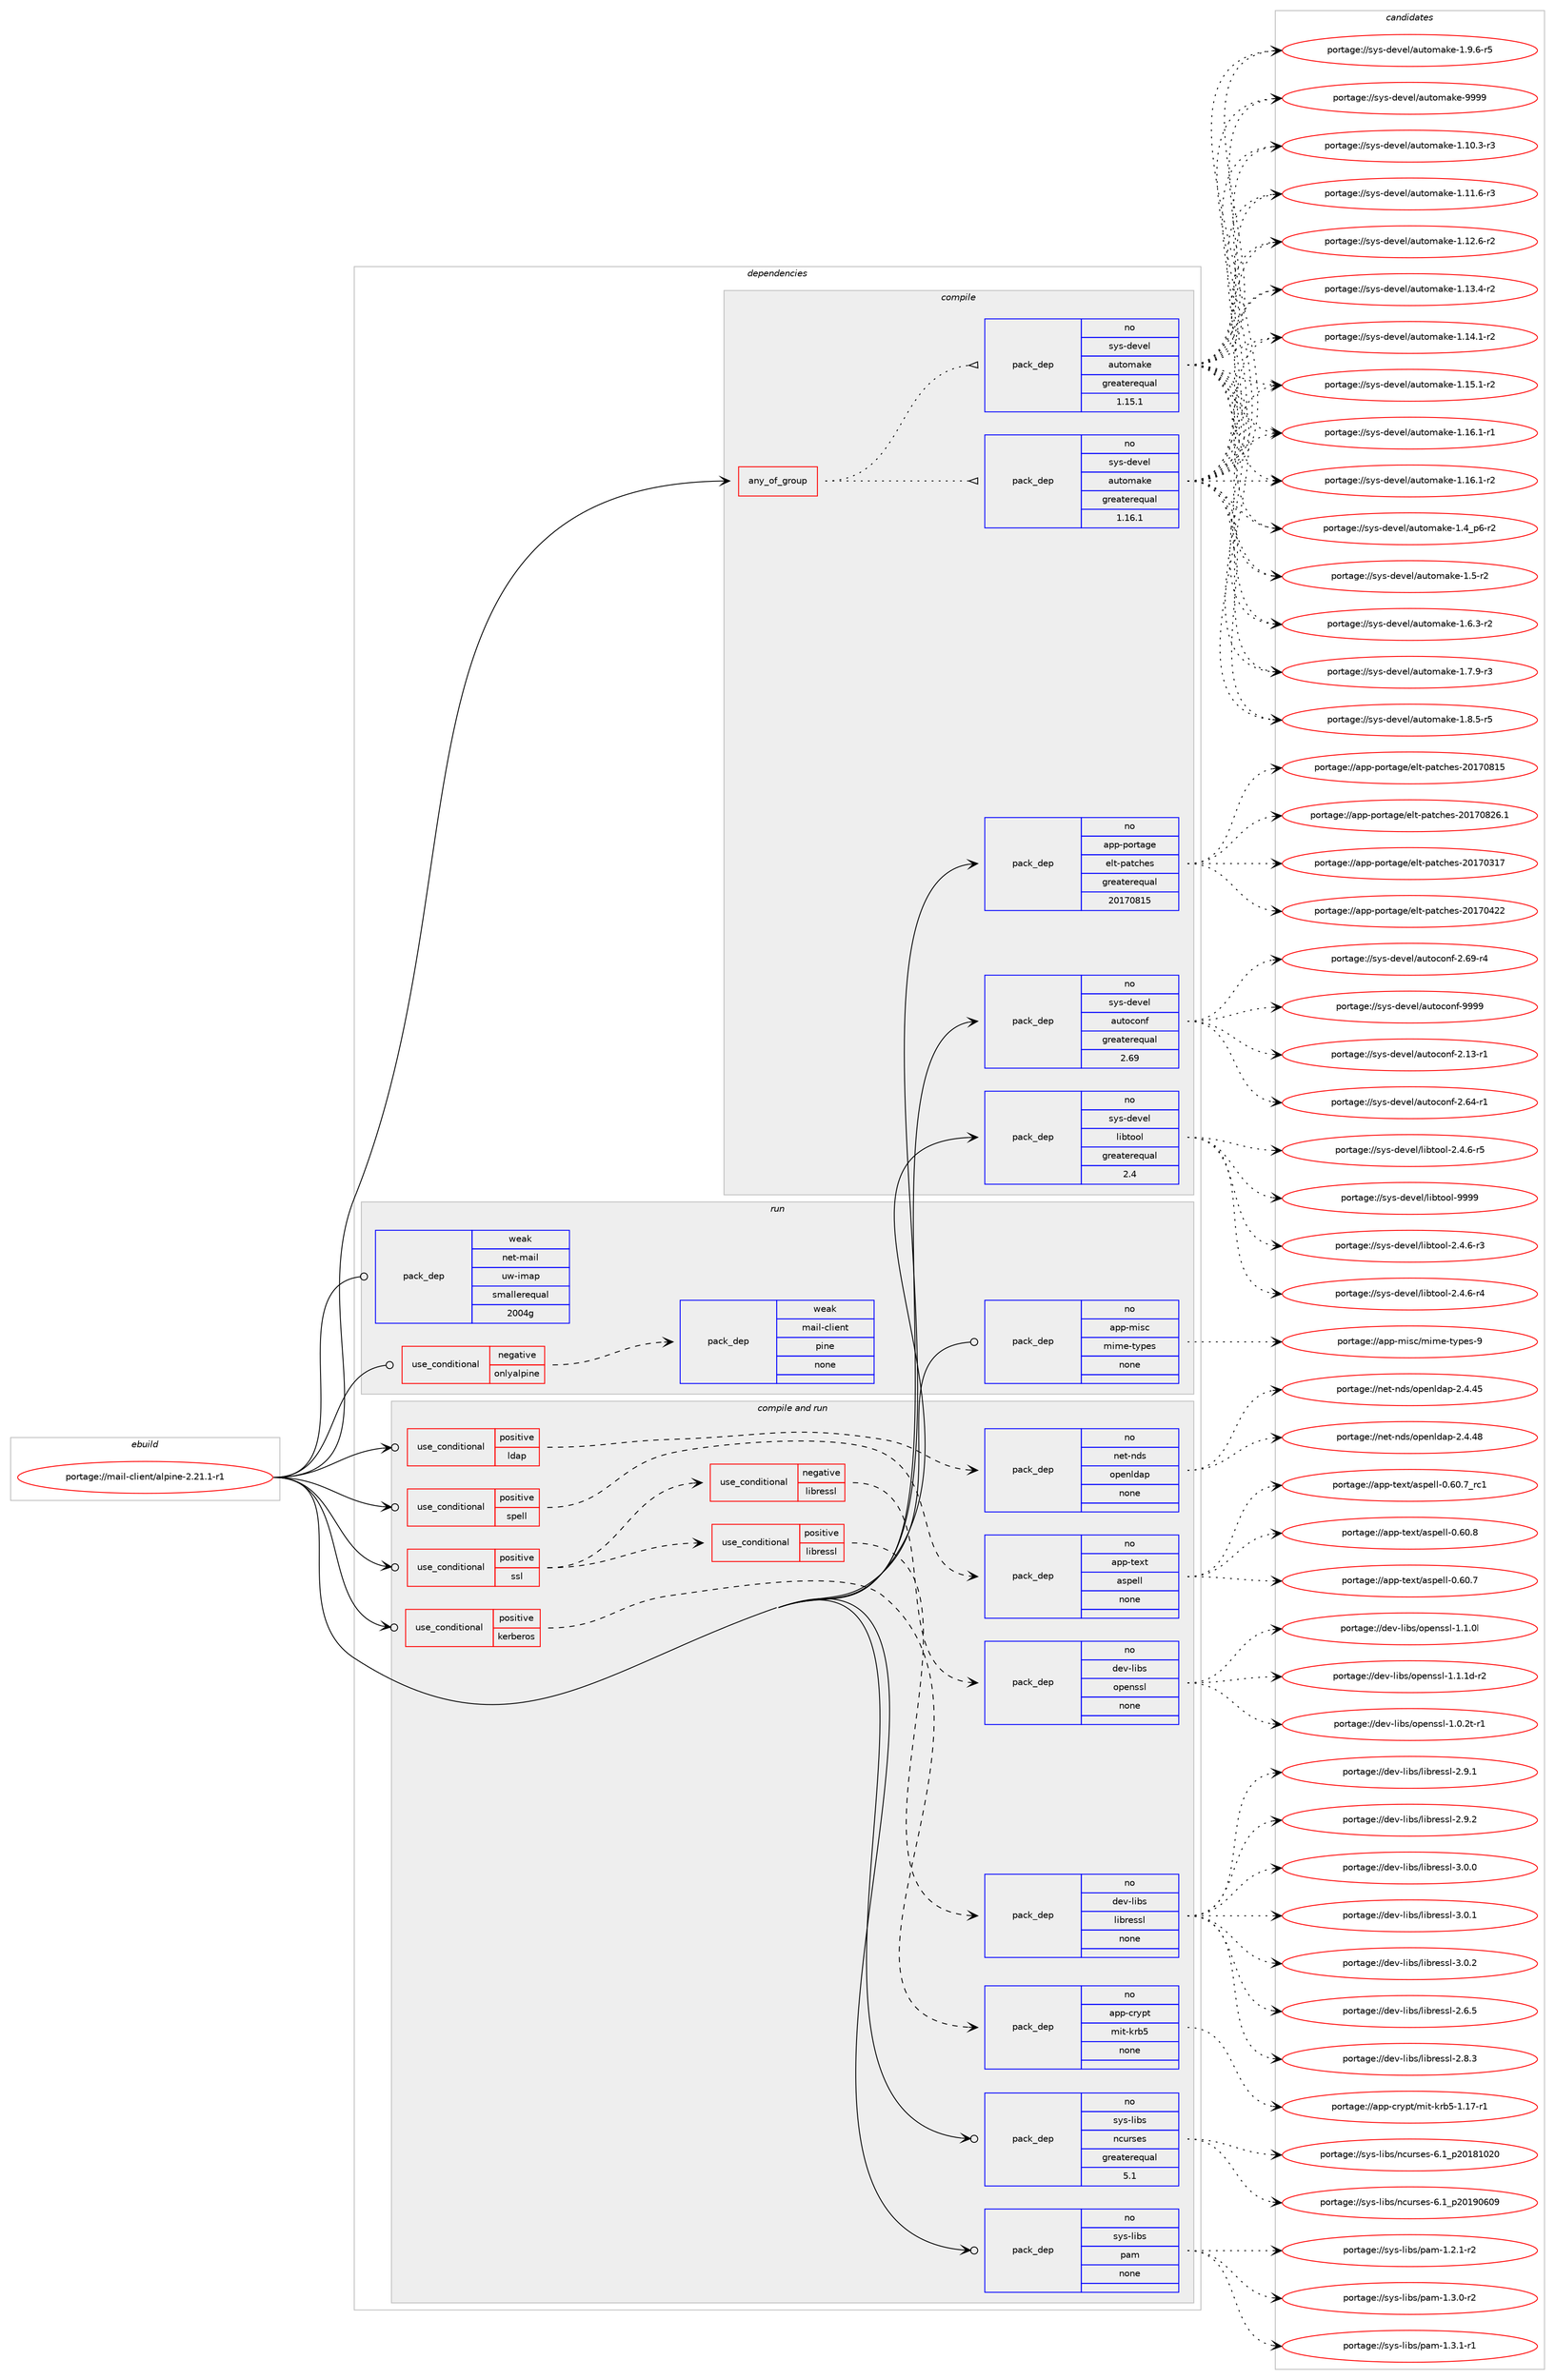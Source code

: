 digraph prolog {

# *************
# Graph options
# *************

newrank=true;
concentrate=true;
compound=true;
graph [rankdir=LR,fontname=Helvetica,fontsize=10,ranksep=1.5];#, ranksep=2.5, nodesep=0.2];
edge  [arrowhead=vee];
node  [fontname=Helvetica,fontsize=10];

# **********
# The ebuild
# **********

subgraph cluster_leftcol {
color=gray;
rank=same;
label=<<i>ebuild</i>>;
id [label="portage://mail-client/alpine-2.21.1-r1", color=red, width=4, href="../mail-client/alpine-2.21.1-r1.svg"];
}

# ****************
# The dependencies
# ****************

subgraph cluster_midcol {
color=gray;
label=<<i>dependencies</i>>;
subgraph cluster_compile {
fillcolor="#eeeeee";
style=filled;
label=<<i>compile</i>>;
subgraph any4731 {
dependency303705 [label=<<TABLE BORDER="0" CELLBORDER="1" CELLSPACING="0" CELLPADDING="4"><TR><TD CELLPADDING="10">any_of_group</TD></TR></TABLE>>, shape=none, color=red];subgraph pack222610 {
dependency303706 [label=<<TABLE BORDER="0" CELLBORDER="1" CELLSPACING="0" CELLPADDING="4" WIDTH="220"><TR><TD ROWSPAN="6" CELLPADDING="30">pack_dep</TD></TR><TR><TD WIDTH="110">no</TD></TR><TR><TD>sys-devel</TD></TR><TR><TD>automake</TD></TR><TR><TD>greaterequal</TD></TR><TR><TD>1.16.1</TD></TR></TABLE>>, shape=none, color=blue];
}
dependency303705:e -> dependency303706:w [weight=20,style="dotted",arrowhead="oinv"];
subgraph pack222611 {
dependency303707 [label=<<TABLE BORDER="0" CELLBORDER="1" CELLSPACING="0" CELLPADDING="4" WIDTH="220"><TR><TD ROWSPAN="6" CELLPADDING="30">pack_dep</TD></TR><TR><TD WIDTH="110">no</TD></TR><TR><TD>sys-devel</TD></TR><TR><TD>automake</TD></TR><TR><TD>greaterequal</TD></TR><TR><TD>1.15.1</TD></TR></TABLE>>, shape=none, color=blue];
}
dependency303705:e -> dependency303707:w [weight=20,style="dotted",arrowhead="oinv"];
}
id:e -> dependency303705:w [weight=20,style="solid",arrowhead="vee"];
subgraph pack222612 {
dependency303708 [label=<<TABLE BORDER="0" CELLBORDER="1" CELLSPACING="0" CELLPADDING="4" WIDTH="220"><TR><TD ROWSPAN="6" CELLPADDING="30">pack_dep</TD></TR><TR><TD WIDTH="110">no</TD></TR><TR><TD>app-portage</TD></TR><TR><TD>elt-patches</TD></TR><TR><TD>greaterequal</TD></TR><TR><TD>20170815</TD></TR></TABLE>>, shape=none, color=blue];
}
id:e -> dependency303708:w [weight=20,style="solid",arrowhead="vee"];
subgraph pack222613 {
dependency303709 [label=<<TABLE BORDER="0" CELLBORDER="1" CELLSPACING="0" CELLPADDING="4" WIDTH="220"><TR><TD ROWSPAN="6" CELLPADDING="30">pack_dep</TD></TR><TR><TD WIDTH="110">no</TD></TR><TR><TD>sys-devel</TD></TR><TR><TD>autoconf</TD></TR><TR><TD>greaterequal</TD></TR><TR><TD>2.69</TD></TR></TABLE>>, shape=none, color=blue];
}
id:e -> dependency303709:w [weight=20,style="solid",arrowhead="vee"];
subgraph pack222614 {
dependency303710 [label=<<TABLE BORDER="0" CELLBORDER="1" CELLSPACING="0" CELLPADDING="4" WIDTH="220"><TR><TD ROWSPAN="6" CELLPADDING="30">pack_dep</TD></TR><TR><TD WIDTH="110">no</TD></TR><TR><TD>sys-devel</TD></TR><TR><TD>libtool</TD></TR><TR><TD>greaterequal</TD></TR><TR><TD>2.4</TD></TR></TABLE>>, shape=none, color=blue];
}
id:e -> dependency303710:w [weight=20,style="solid",arrowhead="vee"];
}
subgraph cluster_compileandrun {
fillcolor="#eeeeee";
style=filled;
label=<<i>compile and run</i>>;
subgraph cond76263 {
dependency303711 [label=<<TABLE BORDER="0" CELLBORDER="1" CELLSPACING="0" CELLPADDING="4"><TR><TD ROWSPAN="3" CELLPADDING="10">use_conditional</TD></TR><TR><TD>positive</TD></TR><TR><TD>kerberos</TD></TR></TABLE>>, shape=none, color=red];
subgraph pack222615 {
dependency303712 [label=<<TABLE BORDER="0" CELLBORDER="1" CELLSPACING="0" CELLPADDING="4" WIDTH="220"><TR><TD ROWSPAN="6" CELLPADDING="30">pack_dep</TD></TR><TR><TD WIDTH="110">no</TD></TR><TR><TD>app-crypt</TD></TR><TR><TD>mit-krb5</TD></TR><TR><TD>none</TD></TR><TR><TD></TD></TR></TABLE>>, shape=none, color=blue];
}
dependency303711:e -> dependency303712:w [weight=20,style="dashed",arrowhead="vee"];
}
id:e -> dependency303711:w [weight=20,style="solid",arrowhead="odotvee"];
subgraph cond76264 {
dependency303713 [label=<<TABLE BORDER="0" CELLBORDER="1" CELLSPACING="0" CELLPADDING="4"><TR><TD ROWSPAN="3" CELLPADDING="10">use_conditional</TD></TR><TR><TD>positive</TD></TR><TR><TD>ldap</TD></TR></TABLE>>, shape=none, color=red];
subgraph pack222616 {
dependency303714 [label=<<TABLE BORDER="0" CELLBORDER="1" CELLSPACING="0" CELLPADDING="4" WIDTH="220"><TR><TD ROWSPAN="6" CELLPADDING="30">pack_dep</TD></TR><TR><TD WIDTH="110">no</TD></TR><TR><TD>net-nds</TD></TR><TR><TD>openldap</TD></TR><TR><TD>none</TD></TR><TR><TD></TD></TR></TABLE>>, shape=none, color=blue];
}
dependency303713:e -> dependency303714:w [weight=20,style="dashed",arrowhead="vee"];
}
id:e -> dependency303713:w [weight=20,style="solid",arrowhead="odotvee"];
subgraph cond76265 {
dependency303715 [label=<<TABLE BORDER="0" CELLBORDER="1" CELLSPACING="0" CELLPADDING="4"><TR><TD ROWSPAN="3" CELLPADDING="10">use_conditional</TD></TR><TR><TD>positive</TD></TR><TR><TD>spell</TD></TR></TABLE>>, shape=none, color=red];
subgraph pack222617 {
dependency303716 [label=<<TABLE BORDER="0" CELLBORDER="1" CELLSPACING="0" CELLPADDING="4" WIDTH="220"><TR><TD ROWSPAN="6" CELLPADDING="30">pack_dep</TD></TR><TR><TD WIDTH="110">no</TD></TR><TR><TD>app-text</TD></TR><TR><TD>aspell</TD></TR><TR><TD>none</TD></TR><TR><TD></TD></TR></TABLE>>, shape=none, color=blue];
}
dependency303715:e -> dependency303716:w [weight=20,style="dashed",arrowhead="vee"];
}
id:e -> dependency303715:w [weight=20,style="solid",arrowhead="odotvee"];
subgraph cond76266 {
dependency303717 [label=<<TABLE BORDER="0" CELLBORDER="1" CELLSPACING="0" CELLPADDING="4"><TR><TD ROWSPAN="3" CELLPADDING="10">use_conditional</TD></TR><TR><TD>positive</TD></TR><TR><TD>ssl</TD></TR></TABLE>>, shape=none, color=red];
subgraph cond76267 {
dependency303718 [label=<<TABLE BORDER="0" CELLBORDER="1" CELLSPACING="0" CELLPADDING="4"><TR><TD ROWSPAN="3" CELLPADDING="10">use_conditional</TD></TR><TR><TD>negative</TD></TR><TR><TD>libressl</TD></TR></TABLE>>, shape=none, color=red];
subgraph pack222618 {
dependency303719 [label=<<TABLE BORDER="0" CELLBORDER="1" CELLSPACING="0" CELLPADDING="4" WIDTH="220"><TR><TD ROWSPAN="6" CELLPADDING="30">pack_dep</TD></TR><TR><TD WIDTH="110">no</TD></TR><TR><TD>dev-libs</TD></TR><TR><TD>openssl</TD></TR><TR><TD>none</TD></TR><TR><TD></TD></TR></TABLE>>, shape=none, color=blue];
}
dependency303718:e -> dependency303719:w [weight=20,style="dashed",arrowhead="vee"];
}
dependency303717:e -> dependency303718:w [weight=20,style="dashed",arrowhead="vee"];
subgraph cond76268 {
dependency303720 [label=<<TABLE BORDER="0" CELLBORDER="1" CELLSPACING="0" CELLPADDING="4"><TR><TD ROWSPAN="3" CELLPADDING="10">use_conditional</TD></TR><TR><TD>positive</TD></TR><TR><TD>libressl</TD></TR></TABLE>>, shape=none, color=red];
subgraph pack222619 {
dependency303721 [label=<<TABLE BORDER="0" CELLBORDER="1" CELLSPACING="0" CELLPADDING="4" WIDTH="220"><TR><TD ROWSPAN="6" CELLPADDING="30">pack_dep</TD></TR><TR><TD WIDTH="110">no</TD></TR><TR><TD>dev-libs</TD></TR><TR><TD>libressl</TD></TR><TR><TD>none</TD></TR><TR><TD></TD></TR></TABLE>>, shape=none, color=blue];
}
dependency303720:e -> dependency303721:w [weight=20,style="dashed",arrowhead="vee"];
}
dependency303717:e -> dependency303720:w [weight=20,style="dashed",arrowhead="vee"];
}
id:e -> dependency303717:w [weight=20,style="solid",arrowhead="odotvee"];
subgraph pack222620 {
dependency303722 [label=<<TABLE BORDER="0" CELLBORDER="1" CELLSPACING="0" CELLPADDING="4" WIDTH="220"><TR><TD ROWSPAN="6" CELLPADDING="30">pack_dep</TD></TR><TR><TD WIDTH="110">no</TD></TR><TR><TD>sys-libs</TD></TR><TR><TD>ncurses</TD></TR><TR><TD>greaterequal</TD></TR><TR><TD>5.1</TD></TR></TABLE>>, shape=none, color=blue];
}
id:e -> dependency303722:w [weight=20,style="solid",arrowhead="odotvee"];
subgraph pack222621 {
dependency303723 [label=<<TABLE BORDER="0" CELLBORDER="1" CELLSPACING="0" CELLPADDING="4" WIDTH="220"><TR><TD ROWSPAN="6" CELLPADDING="30">pack_dep</TD></TR><TR><TD WIDTH="110">no</TD></TR><TR><TD>sys-libs</TD></TR><TR><TD>pam</TD></TR><TR><TD>none</TD></TR><TR><TD></TD></TR></TABLE>>, shape=none, color=blue];
}
id:e -> dependency303723:w [weight=20,style="solid",arrowhead="odotvee"];
}
subgraph cluster_run {
fillcolor="#eeeeee";
style=filled;
label=<<i>run</i>>;
subgraph cond76269 {
dependency303724 [label=<<TABLE BORDER="0" CELLBORDER="1" CELLSPACING="0" CELLPADDING="4"><TR><TD ROWSPAN="3" CELLPADDING="10">use_conditional</TD></TR><TR><TD>negative</TD></TR><TR><TD>onlyalpine</TD></TR></TABLE>>, shape=none, color=red];
subgraph pack222622 {
dependency303725 [label=<<TABLE BORDER="0" CELLBORDER="1" CELLSPACING="0" CELLPADDING="4" WIDTH="220"><TR><TD ROWSPAN="6" CELLPADDING="30">pack_dep</TD></TR><TR><TD WIDTH="110">weak</TD></TR><TR><TD>mail-client</TD></TR><TR><TD>pine</TD></TR><TR><TD>none</TD></TR><TR><TD></TD></TR></TABLE>>, shape=none, color=blue];
}
dependency303724:e -> dependency303725:w [weight=20,style="dashed",arrowhead="vee"];
}
id:e -> dependency303724:w [weight=20,style="solid",arrowhead="odot"];
subgraph pack222623 {
dependency303726 [label=<<TABLE BORDER="0" CELLBORDER="1" CELLSPACING="0" CELLPADDING="4" WIDTH="220"><TR><TD ROWSPAN="6" CELLPADDING="30">pack_dep</TD></TR><TR><TD WIDTH="110">no</TD></TR><TR><TD>app-misc</TD></TR><TR><TD>mime-types</TD></TR><TR><TD>none</TD></TR><TR><TD></TD></TR></TABLE>>, shape=none, color=blue];
}
id:e -> dependency303726:w [weight=20,style="solid",arrowhead="odot"];
subgraph pack222624 {
dependency303727 [label=<<TABLE BORDER="0" CELLBORDER="1" CELLSPACING="0" CELLPADDING="4" WIDTH="220"><TR><TD ROWSPAN="6" CELLPADDING="30">pack_dep</TD></TR><TR><TD WIDTH="110">weak</TD></TR><TR><TD>net-mail</TD></TR><TR><TD>uw-imap</TD></TR><TR><TD>smallerequal</TD></TR><TR><TD>2004g</TD></TR></TABLE>>, shape=none, color=blue];
}
id:e -> dependency303727:w [weight=20,style="solid",arrowhead="odot"];
}
}

# **************
# The candidates
# **************

subgraph cluster_choices {
rank=same;
color=gray;
label=<<i>candidates</i>>;

subgraph choice222610 {
color=black;
nodesep=1;
choiceportage11512111545100101118101108479711711611110997107101454946494846514511451 [label="portage://sys-devel/automake-1.10.3-r3", color=red, width=4,href="../sys-devel/automake-1.10.3-r3.svg"];
choiceportage11512111545100101118101108479711711611110997107101454946494946544511451 [label="portage://sys-devel/automake-1.11.6-r3", color=red, width=4,href="../sys-devel/automake-1.11.6-r3.svg"];
choiceportage11512111545100101118101108479711711611110997107101454946495046544511450 [label="portage://sys-devel/automake-1.12.6-r2", color=red, width=4,href="../sys-devel/automake-1.12.6-r2.svg"];
choiceportage11512111545100101118101108479711711611110997107101454946495146524511450 [label="portage://sys-devel/automake-1.13.4-r2", color=red, width=4,href="../sys-devel/automake-1.13.4-r2.svg"];
choiceportage11512111545100101118101108479711711611110997107101454946495246494511450 [label="portage://sys-devel/automake-1.14.1-r2", color=red, width=4,href="../sys-devel/automake-1.14.1-r2.svg"];
choiceportage11512111545100101118101108479711711611110997107101454946495346494511450 [label="portage://sys-devel/automake-1.15.1-r2", color=red, width=4,href="../sys-devel/automake-1.15.1-r2.svg"];
choiceportage11512111545100101118101108479711711611110997107101454946495446494511449 [label="portage://sys-devel/automake-1.16.1-r1", color=red, width=4,href="../sys-devel/automake-1.16.1-r1.svg"];
choiceportage11512111545100101118101108479711711611110997107101454946495446494511450 [label="portage://sys-devel/automake-1.16.1-r2", color=red, width=4,href="../sys-devel/automake-1.16.1-r2.svg"];
choiceportage115121115451001011181011084797117116111109971071014549465295112544511450 [label="portage://sys-devel/automake-1.4_p6-r2", color=red, width=4,href="../sys-devel/automake-1.4_p6-r2.svg"];
choiceportage11512111545100101118101108479711711611110997107101454946534511450 [label="portage://sys-devel/automake-1.5-r2", color=red, width=4,href="../sys-devel/automake-1.5-r2.svg"];
choiceportage115121115451001011181011084797117116111109971071014549465446514511450 [label="portage://sys-devel/automake-1.6.3-r2", color=red, width=4,href="../sys-devel/automake-1.6.3-r2.svg"];
choiceportage115121115451001011181011084797117116111109971071014549465546574511451 [label="portage://sys-devel/automake-1.7.9-r3", color=red, width=4,href="../sys-devel/automake-1.7.9-r3.svg"];
choiceportage115121115451001011181011084797117116111109971071014549465646534511453 [label="portage://sys-devel/automake-1.8.5-r5", color=red, width=4,href="../sys-devel/automake-1.8.5-r5.svg"];
choiceportage115121115451001011181011084797117116111109971071014549465746544511453 [label="portage://sys-devel/automake-1.9.6-r5", color=red, width=4,href="../sys-devel/automake-1.9.6-r5.svg"];
choiceportage115121115451001011181011084797117116111109971071014557575757 [label="portage://sys-devel/automake-9999", color=red, width=4,href="../sys-devel/automake-9999.svg"];
dependency303706:e -> choiceportage11512111545100101118101108479711711611110997107101454946494846514511451:w [style=dotted,weight="100"];
dependency303706:e -> choiceportage11512111545100101118101108479711711611110997107101454946494946544511451:w [style=dotted,weight="100"];
dependency303706:e -> choiceportage11512111545100101118101108479711711611110997107101454946495046544511450:w [style=dotted,weight="100"];
dependency303706:e -> choiceportage11512111545100101118101108479711711611110997107101454946495146524511450:w [style=dotted,weight="100"];
dependency303706:e -> choiceportage11512111545100101118101108479711711611110997107101454946495246494511450:w [style=dotted,weight="100"];
dependency303706:e -> choiceportage11512111545100101118101108479711711611110997107101454946495346494511450:w [style=dotted,weight="100"];
dependency303706:e -> choiceportage11512111545100101118101108479711711611110997107101454946495446494511449:w [style=dotted,weight="100"];
dependency303706:e -> choiceportage11512111545100101118101108479711711611110997107101454946495446494511450:w [style=dotted,weight="100"];
dependency303706:e -> choiceportage115121115451001011181011084797117116111109971071014549465295112544511450:w [style=dotted,weight="100"];
dependency303706:e -> choiceportage11512111545100101118101108479711711611110997107101454946534511450:w [style=dotted,weight="100"];
dependency303706:e -> choiceportage115121115451001011181011084797117116111109971071014549465446514511450:w [style=dotted,weight="100"];
dependency303706:e -> choiceportage115121115451001011181011084797117116111109971071014549465546574511451:w [style=dotted,weight="100"];
dependency303706:e -> choiceportage115121115451001011181011084797117116111109971071014549465646534511453:w [style=dotted,weight="100"];
dependency303706:e -> choiceportage115121115451001011181011084797117116111109971071014549465746544511453:w [style=dotted,weight="100"];
dependency303706:e -> choiceportage115121115451001011181011084797117116111109971071014557575757:w [style=dotted,weight="100"];
}
subgraph choice222611 {
color=black;
nodesep=1;
choiceportage11512111545100101118101108479711711611110997107101454946494846514511451 [label="portage://sys-devel/automake-1.10.3-r3", color=red, width=4,href="../sys-devel/automake-1.10.3-r3.svg"];
choiceportage11512111545100101118101108479711711611110997107101454946494946544511451 [label="portage://sys-devel/automake-1.11.6-r3", color=red, width=4,href="../sys-devel/automake-1.11.6-r3.svg"];
choiceportage11512111545100101118101108479711711611110997107101454946495046544511450 [label="portage://sys-devel/automake-1.12.6-r2", color=red, width=4,href="../sys-devel/automake-1.12.6-r2.svg"];
choiceportage11512111545100101118101108479711711611110997107101454946495146524511450 [label="portage://sys-devel/automake-1.13.4-r2", color=red, width=4,href="../sys-devel/automake-1.13.4-r2.svg"];
choiceportage11512111545100101118101108479711711611110997107101454946495246494511450 [label="portage://sys-devel/automake-1.14.1-r2", color=red, width=4,href="../sys-devel/automake-1.14.1-r2.svg"];
choiceportage11512111545100101118101108479711711611110997107101454946495346494511450 [label="portage://sys-devel/automake-1.15.1-r2", color=red, width=4,href="../sys-devel/automake-1.15.1-r2.svg"];
choiceportage11512111545100101118101108479711711611110997107101454946495446494511449 [label="portage://sys-devel/automake-1.16.1-r1", color=red, width=4,href="../sys-devel/automake-1.16.1-r1.svg"];
choiceportage11512111545100101118101108479711711611110997107101454946495446494511450 [label="portage://sys-devel/automake-1.16.1-r2", color=red, width=4,href="../sys-devel/automake-1.16.1-r2.svg"];
choiceportage115121115451001011181011084797117116111109971071014549465295112544511450 [label="portage://sys-devel/automake-1.4_p6-r2", color=red, width=4,href="../sys-devel/automake-1.4_p6-r2.svg"];
choiceportage11512111545100101118101108479711711611110997107101454946534511450 [label="portage://sys-devel/automake-1.5-r2", color=red, width=4,href="../sys-devel/automake-1.5-r2.svg"];
choiceportage115121115451001011181011084797117116111109971071014549465446514511450 [label="portage://sys-devel/automake-1.6.3-r2", color=red, width=4,href="../sys-devel/automake-1.6.3-r2.svg"];
choiceportage115121115451001011181011084797117116111109971071014549465546574511451 [label="portage://sys-devel/automake-1.7.9-r3", color=red, width=4,href="../sys-devel/automake-1.7.9-r3.svg"];
choiceportage115121115451001011181011084797117116111109971071014549465646534511453 [label="portage://sys-devel/automake-1.8.5-r5", color=red, width=4,href="../sys-devel/automake-1.8.5-r5.svg"];
choiceportage115121115451001011181011084797117116111109971071014549465746544511453 [label="portage://sys-devel/automake-1.9.6-r5", color=red, width=4,href="../sys-devel/automake-1.9.6-r5.svg"];
choiceportage115121115451001011181011084797117116111109971071014557575757 [label="portage://sys-devel/automake-9999", color=red, width=4,href="../sys-devel/automake-9999.svg"];
dependency303707:e -> choiceportage11512111545100101118101108479711711611110997107101454946494846514511451:w [style=dotted,weight="100"];
dependency303707:e -> choiceportage11512111545100101118101108479711711611110997107101454946494946544511451:w [style=dotted,weight="100"];
dependency303707:e -> choiceportage11512111545100101118101108479711711611110997107101454946495046544511450:w [style=dotted,weight="100"];
dependency303707:e -> choiceportage11512111545100101118101108479711711611110997107101454946495146524511450:w [style=dotted,weight="100"];
dependency303707:e -> choiceportage11512111545100101118101108479711711611110997107101454946495246494511450:w [style=dotted,weight="100"];
dependency303707:e -> choiceportage11512111545100101118101108479711711611110997107101454946495346494511450:w [style=dotted,weight="100"];
dependency303707:e -> choiceportage11512111545100101118101108479711711611110997107101454946495446494511449:w [style=dotted,weight="100"];
dependency303707:e -> choiceportage11512111545100101118101108479711711611110997107101454946495446494511450:w [style=dotted,weight="100"];
dependency303707:e -> choiceportage115121115451001011181011084797117116111109971071014549465295112544511450:w [style=dotted,weight="100"];
dependency303707:e -> choiceportage11512111545100101118101108479711711611110997107101454946534511450:w [style=dotted,weight="100"];
dependency303707:e -> choiceportage115121115451001011181011084797117116111109971071014549465446514511450:w [style=dotted,weight="100"];
dependency303707:e -> choiceportage115121115451001011181011084797117116111109971071014549465546574511451:w [style=dotted,weight="100"];
dependency303707:e -> choiceportage115121115451001011181011084797117116111109971071014549465646534511453:w [style=dotted,weight="100"];
dependency303707:e -> choiceportage115121115451001011181011084797117116111109971071014549465746544511453:w [style=dotted,weight="100"];
dependency303707:e -> choiceportage115121115451001011181011084797117116111109971071014557575757:w [style=dotted,weight="100"];
}
subgraph choice222612 {
color=black;
nodesep=1;
choiceportage97112112451121111141169710310147101108116451129711699104101115455048495548514955 [label="portage://app-portage/elt-patches-20170317", color=red, width=4,href="../app-portage/elt-patches-20170317.svg"];
choiceportage97112112451121111141169710310147101108116451129711699104101115455048495548525050 [label="portage://app-portage/elt-patches-20170422", color=red, width=4,href="../app-portage/elt-patches-20170422.svg"];
choiceportage97112112451121111141169710310147101108116451129711699104101115455048495548564953 [label="portage://app-portage/elt-patches-20170815", color=red, width=4,href="../app-portage/elt-patches-20170815.svg"];
choiceportage971121124511211111411697103101471011081164511297116991041011154550484955485650544649 [label="portage://app-portage/elt-patches-20170826.1", color=red, width=4,href="../app-portage/elt-patches-20170826.1.svg"];
dependency303708:e -> choiceportage97112112451121111141169710310147101108116451129711699104101115455048495548514955:w [style=dotted,weight="100"];
dependency303708:e -> choiceportage97112112451121111141169710310147101108116451129711699104101115455048495548525050:w [style=dotted,weight="100"];
dependency303708:e -> choiceportage97112112451121111141169710310147101108116451129711699104101115455048495548564953:w [style=dotted,weight="100"];
dependency303708:e -> choiceportage971121124511211111411697103101471011081164511297116991041011154550484955485650544649:w [style=dotted,weight="100"];
}
subgraph choice222613 {
color=black;
nodesep=1;
choiceportage1151211154510010111810110847971171161119911111010245504649514511449 [label="portage://sys-devel/autoconf-2.13-r1", color=red, width=4,href="../sys-devel/autoconf-2.13-r1.svg"];
choiceportage1151211154510010111810110847971171161119911111010245504654524511449 [label="portage://sys-devel/autoconf-2.64-r1", color=red, width=4,href="../sys-devel/autoconf-2.64-r1.svg"];
choiceportage1151211154510010111810110847971171161119911111010245504654574511452 [label="portage://sys-devel/autoconf-2.69-r4", color=red, width=4,href="../sys-devel/autoconf-2.69-r4.svg"];
choiceportage115121115451001011181011084797117116111991111101024557575757 [label="portage://sys-devel/autoconf-9999", color=red, width=4,href="../sys-devel/autoconf-9999.svg"];
dependency303709:e -> choiceportage1151211154510010111810110847971171161119911111010245504649514511449:w [style=dotted,weight="100"];
dependency303709:e -> choiceportage1151211154510010111810110847971171161119911111010245504654524511449:w [style=dotted,weight="100"];
dependency303709:e -> choiceportage1151211154510010111810110847971171161119911111010245504654574511452:w [style=dotted,weight="100"];
dependency303709:e -> choiceportage115121115451001011181011084797117116111991111101024557575757:w [style=dotted,weight="100"];
}
subgraph choice222614 {
color=black;
nodesep=1;
choiceportage1151211154510010111810110847108105981161111111084550465246544511451 [label="portage://sys-devel/libtool-2.4.6-r3", color=red, width=4,href="../sys-devel/libtool-2.4.6-r3.svg"];
choiceportage1151211154510010111810110847108105981161111111084550465246544511452 [label="portage://sys-devel/libtool-2.4.6-r4", color=red, width=4,href="../sys-devel/libtool-2.4.6-r4.svg"];
choiceportage1151211154510010111810110847108105981161111111084550465246544511453 [label="portage://sys-devel/libtool-2.4.6-r5", color=red, width=4,href="../sys-devel/libtool-2.4.6-r5.svg"];
choiceportage1151211154510010111810110847108105981161111111084557575757 [label="portage://sys-devel/libtool-9999", color=red, width=4,href="../sys-devel/libtool-9999.svg"];
dependency303710:e -> choiceportage1151211154510010111810110847108105981161111111084550465246544511451:w [style=dotted,weight="100"];
dependency303710:e -> choiceportage1151211154510010111810110847108105981161111111084550465246544511452:w [style=dotted,weight="100"];
dependency303710:e -> choiceportage1151211154510010111810110847108105981161111111084550465246544511453:w [style=dotted,weight="100"];
dependency303710:e -> choiceportage1151211154510010111810110847108105981161111111084557575757:w [style=dotted,weight="100"];
}
subgraph choice222615 {
color=black;
nodesep=1;
choiceportage9711211245991141211121164710910511645107114985345494649554511449 [label="portage://app-crypt/mit-krb5-1.17-r1", color=red, width=4,href="../app-crypt/mit-krb5-1.17-r1.svg"];
dependency303712:e -> choiceportage9711211245991141211121164710910511645107114985345494649554511449:w [style=dotted,weight="100"];
}
subgraph choice222616 {
color=black;
nodesep=1;
choiceportage11010111645110100115471111121011101081009711245504652465253 [label="portage://net-nds/openldap-2.4.45", color=red, width=4,href="../net-nds/openldap-2.4.45.svg"];
choiceportage11010111645110100115471111121011101081009711245504652465256 [label="portage://net-nds/openldap-2.4.48", color=red, width=4,href="../net-nds/openldap-2.4.48.svg"];
dependency303714:e -> choiceportage11010111645110100115471111121011101081009711245504652465253:w [style=dotted,weight="100"];
dependency303714:e -> choiceportage11010111645110100115471111121011101081009711245504652465256:w [style=dotted,weight="100"];
}
subgraph choice222617 {
color=black;
nodesep=1;
choiceportage9711211245116101120116479711511210110810845484654484655 [label="portage://app-text/aspell-0.60.7", color=red, width=4,href="../app-text/aspell-0.60.7.svg"];
choiceportage9711211245116101120116479711511210110810845484654484655951149949 [label="portage://app-text/aspell-0.60.7_rc1", color=red, width=4,href="../app-text/aspell-0.60.7_rc1.svg"];
choiceportage9711211245116101120116479711511210110810845484654484656 [label="portage://app-text/aspell-0.60.8", color=red, width=4,href="../app-text/aspell-0.60.8.svg"];
dependency303716:e -> choiceportage9711211245116101120116479711511210110810845484654484655:w [style=dotted,weight="100"];
dependency303716:e -> choiceportage9711211245116101120116479711511210110810845484654484655951149949:w [style=dotted,weight="100"];
dependency303716:e -> choiceportage9711211245116101120116479711511210110810845484654484656:w [style=dotted,weight="100"];
}
subgraph choice222618 {
color=black;
nodesep=1;
choiceportage1001011184510810598115471111121011101151151084549464846501164511449 [label="portage://dev-libs/openssl-1.0.2t-r1", color=red, width=4,href="../dev-libs/openssl-1.0.2t-r1.svg"];
choiceportage100101118451081059811547111112101110115115108454946494648108 [label="portage://dev-libs/openssl-1.1.0l", color=red, width=4,href="../dev-libs/openssl-1.1.0l.svg"];
choiceportage1001011184510810598115471111121011101151151084549464946491004511450 [label="portage://dev-libs/openssl-1.1.1d-r2", color=red, width=4,href="../dev-libs/openssl-1.1.1d-r2.svg"];
dependency303719:e -> choiceportage1001011184510810598115471111121011101151151084549464846501164511449:w [style=dotted,weight="100"];
dependency303719:e -> choiceportage100101118451081059811547111112101110115115108454946494648108:w [style=dotted,weight="100"];
dependency303719:e -> choiceportage1001011184510810598115471111121011101151151084549464946491004511450:w [style=dotted,weight="100"];
}
subgraph choice222619 {
color=black;
nodesep=1;
choiceportage10010111845108105981154710810598114101115115108455046544653 [label="portage://dev-libs/libressl-2.6.5", color=red, width=4,href="../dev-libs/libressl-2.6.5.svg"];
choiceportage10010111845108105981154710810598114101115115108455046564651 [label="portage://dev-libs/libressl-2.8.3", color=red, width=4,href="../dev-libs/libressl-2.8.3.svg"];
choiceportage10010111845108105981154710810598114101115115108455046574649 [label="portage://dev-libs/libressl-2.9.1", color=red, width=4,href="../dev-libs/libressl-2.9.1.svg"];
choiceportage10010111845108105981154710810598114101115115108455046574650 [label="portage://dev-libs/libressl-2.9.2", color=red, width=4,href="../dev-libs/libressl-2.9.2.svg"];
choiceportage10010111845108105981154710810598114101115115108455146484648 [label="portage://dev-libs/libressl-3.0.0", color=red, width=4,href="../dev-libs/libressl-3.0.0.svg"];
choiceportage10010111845108105981154710810598114101115115108455146484649 [label="portage://dev-libs/libressl-3.0.1", color=red, width=4,href="../dev-libs/libressl-3.0.1.svg"];
choiceportage10010111845108105981154710810598114101115115108455146484650 [label="portage://dev-libs/libressl-3.0.2", color=red, width=4,href="../dev-libs/libressl-3.0.2.svg"];
dependency303721:e -> choiceportage10010111845108105981154710810598114101115115108455046544653:w [style=dotted,weight="100"];
dependency303721:e -> choiceportage10010111845108105981154710810598114101115115108455046564651:w [style=dotted,weight="100"];
dependency303721:e -> choiceportage10010111845108105981154710810598114101115115108455046574649:w [style=dotted,weight="100"];
dependency303721:e -> choiceportage10010111845108105981154710810598114101115115108455046574650:w [style=dotted,weight="100"];
dependency303721:e -> choiceportage10010111845108105981154710810598114101115115108455146484648:w [style=dotted,weight="100"];
dependency303721:e -> choiceportage10010111845108105981154710810598114101115115108455146484649:w [style=dotted,weight="100"];
dependency303721:e -> choiceportage10010111845108105981154710810598114101115115108455146484650:w [style=dotted,weight="100"];
}
subgraph choice222620 {
color=black;
nodesep=1;
choiceportage1151211154510810598115471109911711411510111545544649951125048495649485048 [label="portage://sys-libs/ncurses-6.1_p20181020", color=red, width=4,href="../sys-libs/ncurses-6.1_p20181020.svg"];
choiceportage1151211154510810598115471109911711411510111545544649951125048495748544857 [label="portage://sys-libs/ncurses-6.1_p20190609", color=red, width=4,href="../sys-libs/ncurses-6.1_p20190609.svg"];
dependency303722:e -> choiceportage1151211154510810598115471109911711411510111545544649951125048495649485048:w [style=dotted,weight="100"];
dependency303722:e -> choiceportage1151211154510810598115471109911711411510111545544649951125048495748544857:w [style=dotted,weight="100"];
}
subgraph choice222621 {
color=black;
nodesep=1;
choiceportage115121115451081059811547112971094549465046494511450 [label="portage://sys-libs/pam-1.2.1-r2", color=red, width=4,href="../sys-libs/pam-1.2.1-r2.svg"];
choiceportage115121115451081059811547112971094549465146484511450 [label="portage://sys-libs/pam-1.3.0-r2", color=red, width=4,href="../sys-libs/pam-1.3.0-r2.svg"];
choiceportage115121115451081059811547112971094549465146494511449 [label="portage://sys-libs/pam-1.3.1-r1", color=red, width=4,href="../sys-libs/pam-1.3.1-r1.svg"];
dependency303723:e -> choiceportage115121115451081059811547112971094549465046494511450:w [style=dotted,weight="100"];
dependency303723:e -> choiceportage115121115451081059811547112971094549465146484511450:w [style=dotted,weight="100"];
dependency303723:e -> choiceportage115121115451081059811547112971094549465146494511449:w [style=dotted,weight="100"];
}
subgraph choice222622 {
color=black;
nodesep=1;
}
subgraph choice222623 {
color=black;
nodesep=1;
choiceportage97112112451091051159947109105109101451161211121011154557 [label="portage://app-misc/mime-types-9", color=red, width=4,href="../app-misc/mime-types-9.svg"];
dependency303726:e -> choiceportage97112112451091051159947109105109101451161211121011154557:w [style=dotted,weight="100"];
}
subgraph choice222624 {
color=black;
nodesep=1;
}
}

}
